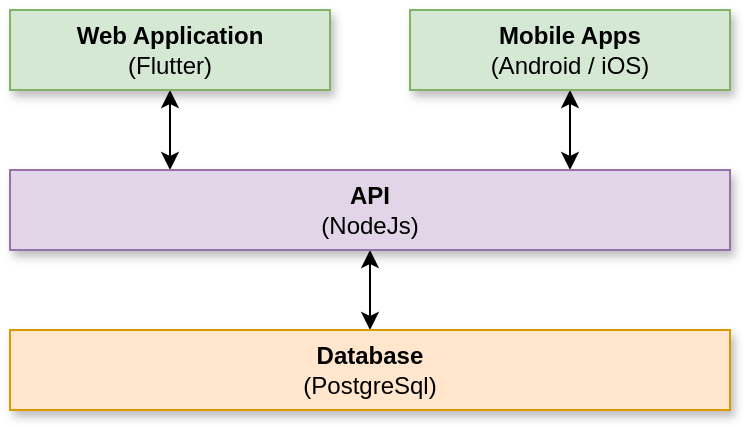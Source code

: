 <mxfile version="14.5.8" type="device"><diagram id="U-swUkSLL4hSnKlAHig4" name="Page-1"><mxGraphModel dx="2062" dy="825" grid="1" gridSize="10" guides="1" tooltips="1" connect="1" arrows="1" fold="1" page="1" pageScale="1" pageWidth="827" pageHeight="1169" math="0" shadow="0"><root><mxCell id="0"/><mxCell id="1" parent="0"/><mxCell id="bVrPOfwBORDtt6yFGAg--6" style="edgeStyle=orthogonalEdgeStyle;rounded=0;orthogonalLoop=1;jettySize=auto;html=1;exitX=0.5;exitY=1;exitDx=0;exitDy=0;startArrow=classic;startFill=1;" edge="1" parent="1" source="bVrPOfwBORDtt6yFGAg--1"><mxGeometry relative="1" as="geometry"><mxPoint x="280" y="320" as="targetPoint"/></mxGeometry></mxCell><mxCell id="bVrPOfwBORDtt6yFGAg--1" value="&lt;b&gt;Web Application&lt;/b&gt;&lt;br&gt;(Flutter)" style="rounded=0;whiteSpace=wrap;html=1;fillColor=#d5e8d4;strokeColor=#82b366;shadow=1;" vertex="1" parent="1"><mxGeometry x="200" y="240" width="160" height="40" as="geometry"/></mxCell><mxCell id="bVrPOfwBORDtt6yFGAg--7" style="edgeStyle=orthogonalEdgeStyle;rounded=0;orthogonalLoop=1;jettySize=auto;html=1;exitX=0.5;exitY=1;exitDx=0;exitDy=0;startArrow=classic;startFill=1;" edge="1" parent="1" source="bVrPOfwBORDtt6yFGAg--2"><mxGeometry relative="1" as="geometry"><mxPoint x="480" y="320" as="targetPoint"/></mxGeometry></mxCell><mxCell id="bVrPOfwBORDtt6yFGAg--2" value="&lt;b&gt;Mobile Apps&lt;/b&gt;&lt;br&gt;(Android / iOS)" style="rounded=0;whiteSpace=wrap;html=1;fillColor=#d5e8d4;strokeColor=#82b366;shadow=1;" vertex="1" parent="1"><mxGeometry x="400" y="240" width="160" height="40" as="geometry"/></mxCell><mxCell id="bVrPOfwBORDtt6yFGAg--8" style="edgeStyle=orthogonalEdgeStyle;rounded=0;orthogonalLoop=1;jettySize=auto;html=1;exitX=0.5;exitY=1;exitDx=0;exitDy=0;startArrow=classic;startFill=1;" edge="1" parent="1" source="bVrPOfwBORDtt6yFGAg--3"><mxGeometry relative="1" as="geometry"><mxPoint x="380" y="400" as="targetPoint"/></mxGeometry></mxCell><mxCell id="bVrPOfwBORDtt6yFGAg--3" value="&lt;b&gt;API&lt;br&gt;&lt;/b&gt;(NodeJs)" style="rounded=0;whiteSpace=wrap;html=1;fillColor=#e1d5e7;strokeColor=#9673a6;shadow=1;" vertex="1" parent="1"><mxGeometry x="200" y="320" width="360" height="40" as="geometry"/></mxCell><mxCell id="bVrPOfwBORDtt6yFGAg--4" value="&lt;b&gt;Database&lt;/b&gt;&lt;br&gt;(PostgreSql)" style="rounded=0;whiteSpace=wrap;html=1;fillColor=#ffe6cc;strokeColor=#d79b00;shadow=1;" vertex="1" parent="1"><mxGeometry x="200" y="400" width="360" height="40" as="geometry"/></mxCell></root></mxGraphModel></diagram></mxfile>